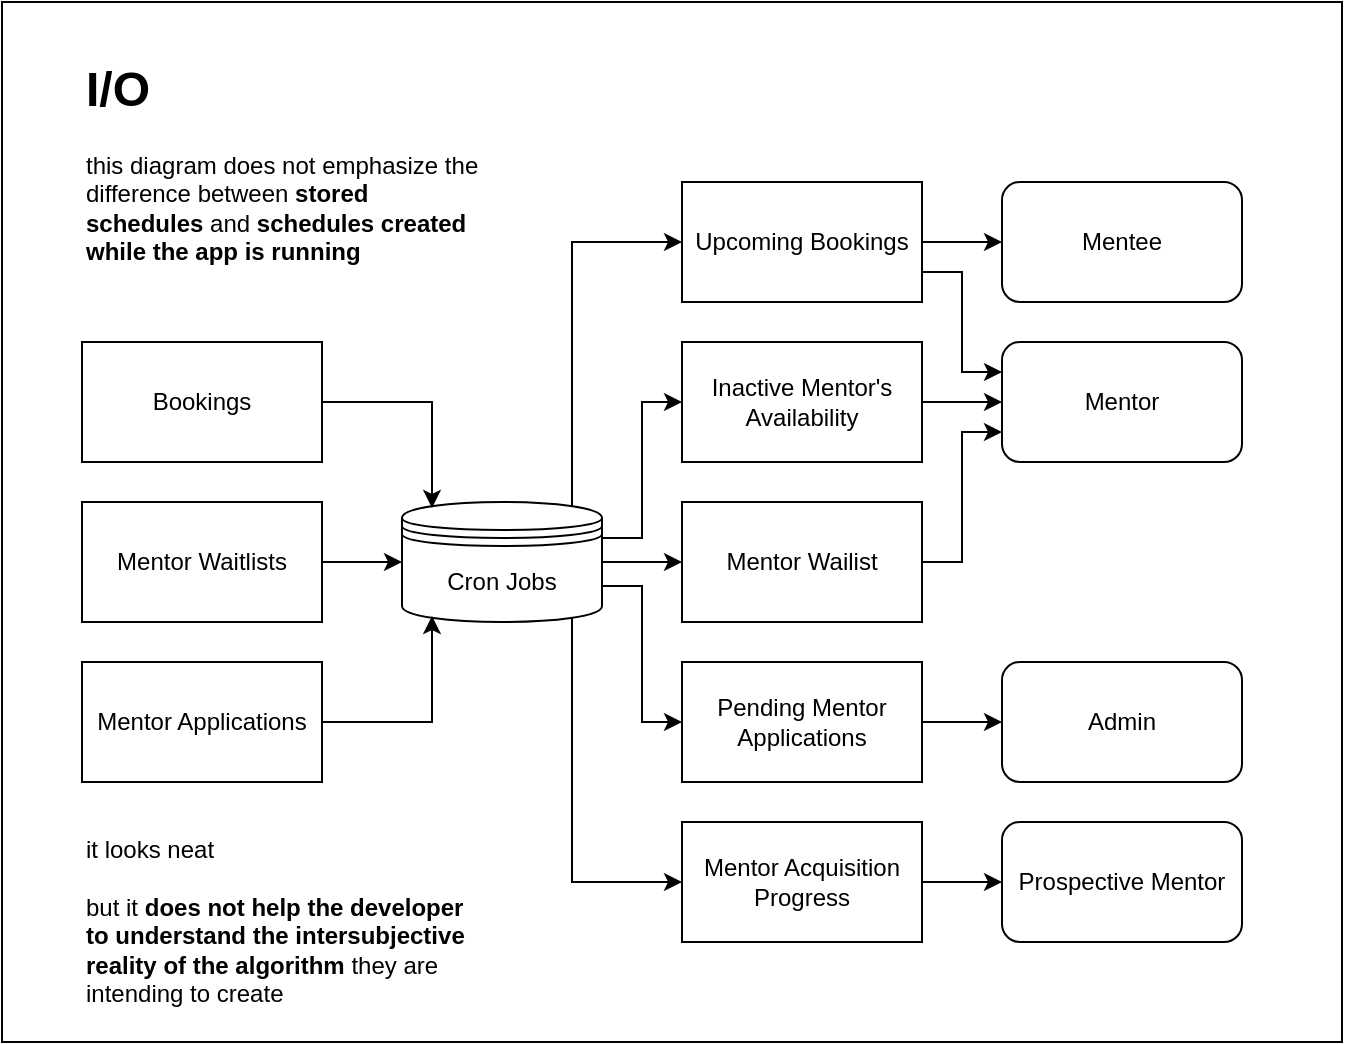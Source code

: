 <mxfile version="24.8.4">
  <diagram name="Page-1" id="sKxUVBKtmLyCFEgQFRDZ">
    <mxGraphModel dx="1541" dy="1296" grid="1" gridSize="10" guides="1" tooltips="1" connect="1" arrows="1" fold="1" page="1" pageScale="1" pageWidth="850" pageHeight="1100" math="0" shadow="0">
      <root>
        <mxCell id="0" />
        <mxCell id="1" parent="0" />
        <mxCell id="7ufP_1pFX3rXTHtE4leD-176" value="" style="rounded=0;whiteSpace=wrap;html=1;" parent="1" vertex="1">
          <mxGeometry x="880" y="40" width="670" height="520" as="geometry" />
        </mxCell>
        <mxCell id="7ufP_1pFX3rXTHtE4leD-173" style="edgeStyle=orthogonalEdgeStyle;rounded=0;orthogonalLoop=1;jettySize=auto;html=1;exitX=1;exitY=0.75;exitDx=0;exitDy=0;entryX=0;entryY=0.25;entryDx=0;entryDy=0;" parent="1" source="7ufP_1pFX3rXTHtE4leD-137" target="7ufP_1pFX3rXTHtE4leD-151" edge="1">
          <mxGeometry relative="1" as="geometry" />
        </mxCell>
        <mxCell id="7ufP_1pFX3rXTHtE4leD-174" style="edgeStyle=orthogonalEdgeStyle;rounded=0;orthogonalLoop=1;jettySize=auto;html=1;entryX=0;entryY=0.5;entryDx=0;entryDy=0;" parent="1" source="7ufP_1pFX3rXTHtE4leD-137" target="7ufP_1pFX3rXTHtE4leD-150" edge="1">
          <mxGeometry relative="1" as="geometry" />
        </mxCell>
        <mxCell id="7ufP_1pFX3rXTHtE4leD-137" value="Upcoming Bookings" style="rounded=0;whiteSpace=wrap;html=1;" parent="1" vertex="1">
          <mxGeometry x="1220" y="130" width="120" height="60" as="geometry" />
        </mxCell>
        <mxCell id="7ufP_1pFX3rXTHtE4leD-138" value="Bookings" style="rounded=0;whiteSpace=wrap;html=1;" parent="1" vertex="1">
          <mxGeometry x="920" y="210" width="120" height="60" as="geometry" />
        </mxCell>
        <mxCell id="7ufP_1pFX3rXTHtE4leD-171" style="edgeStyle=orthogonalEdgeStyle;rounded=0;orthogonalLoop=1;jettySize=auto;html=1;entryX=0;entryY=0.5;entryDx=0;entryDy=0;" parent="1" source="7ufP_1pFX3rXTHtE4leD-140" target="7ufP_1pFX3rXTHtE4leD-151" edge="1">
          <mxGeometry relative="1" as="geometry" />
        </mxCell>
        <mxCell id="7ufP_1pFX3rXTHtE4leD-140" value="Inactive Mentor&#39;s Availability" style="rounded=0;whiteSpace=wrap;html=1;" parent="1" vertex="1">
          <mxGeometry x="1220" y="210" width="120" height="60" as="geometry" />
        </mxCell>
        <mxCell id="7ufP_1pFX3rXTHtE4leD-143" value="Mentor Applications" style="rounded=0;whiteSpace=wrap;html=1;" parent="1" vertex="1">
          <mxGeometry x="920" y="370" width="120" height="60" as="geometry" />
        </mxCell>
        <mxCell id="7ufP_1pFX3rXTHtE4leD-160" style="edgeStyle=orthogonalEdgeStyle;rounded=0;orthogonalLoop=1;jettySize=auto;html=1;entryX=0;entryY=0.5;entryDx=0;entryDy=0;" parent="1" source="7ufP_1pFX3rXTHtE4leD-146" target="7ufP_1pFX3rXTHtE4leD-149" edge="1">
          <mxGeometry relative="1" as="geometry" />
        </mxCell>
        <mxCell id="7ufP_1pFX3rXTHtE4leD-146" value="Mentor Waitlists" style="rounded=0;whiteSpace=wrap;html=1;" parent="1" vertex="1">
          <mxGeometry x="920" y="290" width="120" height="60" as="geometry" />
        </mxCell>
        <mxCell id="7ufP_1pFX3rXTHtE4leD-162" style="edgeStyle=orthogonalEdgeStyle;rounded=0;orthogonalLoop=1;jettySize=auto;html=1;entryX=0;entryY=0.5;entryDx=0;entryDy=0;" parent="1" source="7ufP_1pFX3rXTHtE4leD-149" target="7ufP_1pFX3rXTHtE4leD-156" edge="1">
          <mxGeometry relative="1" as="geometry" />
        </mxCell>
        <mxCell id="7ufP_1pFX3rXTHtE4leD-164" style="edgeStyle=orthogonalEdgeStyle;rounded=0;orthogonalLoop=1;jettySize=auto;html=1;exitX=1;exitY=0.3;exitDx=0;exitDy=0;entryX=0;entryY=0.5;entryDx=0;entryDy=0;" parent="1" source="7ufP_1pFX3rXTHtE4leD-149" target="7ufP_1pFX3rXTHtE4leD-140" edge="1">
          <mxGeometry relative="1" as="geometry" />
        </mxCell>
        <mxCell id="7ufP_1pFX3rXTHtE4leD-165" style="edgeStyle=orthogonalEdgeStyle;rounded=0;orthogonalLoop=1;jettySize=auto;html=1;exitX=1;exitY=0.7;exitDx=0;exitDy=0;entryX=0;entryY=0.5;entryDx=0;entryDy=0;" parent="1" source="7ufP_1pFX3rXTHtE4leD-149" target="7ufP_1pFX3rXTHtE4leD-154" edge="1">
          <mxGeometry relative="1" as="geometry" />
        </mxCell>
        <mxCell id="7ufP_1pFX3rXTHtE4leD-166" style="edgeStyle=orthogonalEdgeStyle;rounded=0;orthogonalLoop=1;jettySize=auto;html=1;exitX=0.85;exitY=0.95;exitDx=0;exitDy=0;exitPerimeter=0;entryX=0;entryY=0.5;entryDx=0;entryDy=0;" parent="1" source="7ufP_1pFX3rXTHtE4leD-149" target="7ufP_1pFX3rXTHtE4leD-157" edge="1">
          <mxGeometry relative="1" as="geometry">
            <Array as="points">
              <mxPoint x="1165" y="480" />
            </Array>
          </mxGeometry>
        </mxCell>
        <mxCell id="7ufP_1pFX3rXTHtE4leD-167" style="edgeStyle=orthogonalEdgeStyle;rounded=0;orthogonalLoop=1;jettySize=auto;html=1;exitX=0.85;exitY=0.05;exitDx=0;exitDy=0;exitPerimeter=0;entryX=0;entryY=0.5;entryDx=0;entryDy=0;" parent="1" source="7ufP_1pFX3rXTHtE4leD-149" target="7ufP_1pFX3rXTHtE4leD-137" edge="1">
          <mxGeometry relative="1" as="geometry">
            <Array as="points">
              <mxPoint x="1165" y="160" />
            </Array>
          </mxGeometry>
        </mxCell>
        <mxCell id="7ufP_1pFX3rXTHtE4leD-149" value="Cron Jobs" style="shape=datastore;whiteSpace=wrap;html=1;" parent="1" vertex="1">
          <mxGeometry x="1080" y="290" width="100" height="60" as="geometry" />
        </mxCell>
        <mxCell id="7ufP_1pFX3rXTHtE4leD-150" value="Mentee" style="rounded=1;whiteSpace=wrap;html=1;" parent="1" vertex="1">
          <mxGeometry x="1380" y="130" width="120" height="60" as="geometry" />
        </mxCell>
        <mxCell id="7ufP_1pFX3rXTHtE4leD-151" value="Mentor" style="rounded=1;whiteSpace=wrap;html=1;" parent="1" vertex="1">
          <mxGeometry x="1380" y="210" width="120" height="60" as="geometry" />
        </mxCell>
        <mxCell id="7ufP_1pFX3rXTHtE4leD-153" value="Admin" style="rounded=1;whiteSpace=wrap;html=1;" parent="1" vertex="1">
          <mxGeometry x="1380" y="370" width="120" height="60" as="geometry" />
        </mxCell>
        <mxCell id="7ufP_1pFX3rXTHtE4leD-169" style="edgeStyle=orthogonalEdgeStyle;rounded=0;orthogonalLoop=1;jettySize=auto;html=1;entryX=0;entryY=0.5;entryDx=0;entryDy=0;" parent="1" source="7ufP_1pFX3rXTHtE4leD-154" target="7ufP_1pFX3rXTHtE4leD-153" edge="1">
          <mxGeometry relative="1" as="geometry" />
        </mxCell>
        <mxCell id="7ufP_1pFX3rXTHtE4leD-154" value="Pending Mentor Applications" style="rounded=0;whiteSpace=wrap;html=1;" parent="1" vertex="1">
          <mxGeometry x="1220" y="370" width="120" height="60" as="geometry" />
        </mxCell>
        <mxCell id="7ufP_1pFX3rXTHtE4leD-170" style="edgeStyle=orthogonalEdgeStyle;rounded=0;orthogonalLoop=1;jettySize=auto;html=1;entryX=0;entryY=0.75;entryDx=0;entryDy=0;" parent="1" source="7ufP_1pFX3rXTHtE4leD-156" target="7ufP_1pFX3rXTHtE4leD-151" edge="1">
          <mxGeometry relative="1" as="geometry" />
        </mxCell>
        <mxCell id="7ufP_1pFX3rXTHtE4leD-156" value="Mentor Wailist" style="rounded=0;whiteSpace=wrap;html=1;" parent="1" vertex="1">
          <mxGeometry x="1220" y="290" width="120" height="60" as="geometry" />
        </mxCell>
        <mxCell id="7ufP_1pFX3rXTHtE4leD-168" style="edgeStyle=orthogonalEdgeStyle;rounded=0;orthogonalLoop=1;jettySize=auto;html=1;entryX=0;entryY=0.5;entryDx=0;entryDy=0;" parent="1" source="7ufP_1pFX3rXTHtE4leD-157" target="7ufP_1pFX3rXTHtE4leD-158" edge="1">
          <mxGeometry relative="1" as="geometry" />
        </mxCell>
        <mxCell id="7ufP_1pFX3rXTHtE4leD-157" value="Mentor Acquisition Progress" style="rounded=0;whiteSpace=wrap;html=1;" parent="1" vertex="1">
          <mxGeometry x="1220" y="450" width="120" height="60" as="geometry" />
        </mxCell>
        <mxCell id="7ufP_1pFX3rXTHtE4leD-158" value="Prospective Mentor" style="rounded=1;whiteSpace=wrap;html=1;" parent="1" vertex="1">
          <mxGeometry x="1380" y="450" width="120" height="60" as="geometry" />
        </mxCell>
        <mxCell id="7ufP_1pFX3rXTHtE4leD-159" style="edgeStyle=orthogonalEdgeStyle;rounded=0;orthogonalLoop=1;jettySize=auto;html=1;entryX=0.15;entryY=0.05;entryDx=0;entryDy=0;entryPerimeter=0;" parent="1" source="7ufP_1pFX3rXTHtE4leD-138" target="7ufP_1pFX3rXTHtE4leD-149" edge="1">
          <mxGeometry relative="1" as="geometry" />
        </mxCell>
        <mxCell id="7ufP_1pFX3rXTHtE4leD-161" style="edgeStyle=orthogonalEdgeStyle;rounded=0;orthogonalLoop=1;jettySize=auto;html=1;exitX=1;exitY=0.5;exitDx=0;exitDy=0;entryX=0.15;entryY=0.95;entryDx=0;entryDy=0;entryPerimeter=0;" parent="1" source="7ufP_1pFX3rXTHtE4leD-143" target="7ufP_1pFX3rXTHtE4leD-149" edge="1">
          <mxGeometry relative="1" as="geometry" />
        </mxCell>
        <mxCell id="7ufP_1pFX3rXTHtE4leD-175" value="&lt;h1 style=&quot;margin-top: 0px;&quot;&gt;I/O&lt;/h1&gt;&lt;p&gt;this diagram does not emphasize the difference between &lt;b&gt;stored schedules&lt;/b&gt; and &lt;b&gt;schedules created while the app is running&lt;/b&gt;&lt;br&gt;&lt;/p&gt;" style="text;html=1;whiteSpace=wrap;overflow=hidden;rounded=0;" parent="1" vertex="1">
          <mxGeometry x="920" y="62.5" width="200" height="115" as="geometry" />
        </mxCell>
        <mxCell id="7ufP_1pFX3rXTHtE4leD-178" value="&lt;div&gt;it looks neat&lt;/div&gt;&lt;div&gt;&lt;br&gt;&lt;/div&gt;&lt;div&gt;but it &lt;b&gt;does not help the developer to understand the intersubjective reality of the algorithm&lt;/b&gt; they are intending to create&lt;br&gt;&lt;/div&gt;" style="text;html=1;whiteSpace=wrap;overflow=hidden;rounded=0;" parent="1" vertex="1">
          <mxGeometry x="920" y="450" width="200" height="90" as="geometry" />
        </mxCell>
      </root>
    </mxGraphModel>
  </diagram>
</mxfile>
